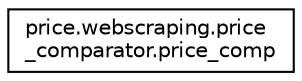 digraph "Graphical Class Hierarchy"
{
  edge [fontname="Helvetica",fontsize="10",labelfontname="Helvetica",labelfontsize="10"];
  node [fontname="Helvetica",fontsize="10",shape=record];
  rankdir="LR";
  Node0 [label="price.webscraping.price\l_comparator.price_comp",height=0.2,width=0.4,color="black", fillcolor="white", style="filled",URL="$classprice_1_1webscraping_1_1price__comparator_1_1price__comp.html"];
}
